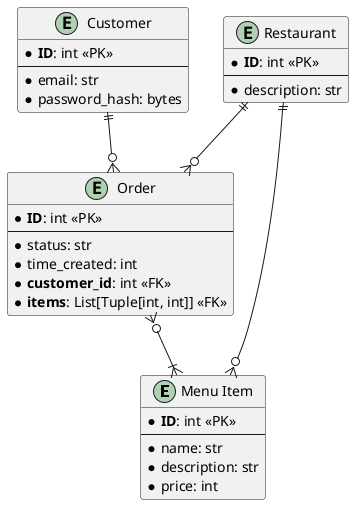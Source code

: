 @startuml

entity menu_item as "Menu Item" {
    * **ID**: int <<PK>>
    --
    * name: str
    * description: str
    * price: int
}

entity customer as "Customer" {
    * **ID**: int <<PK>>
    --
    * email: str
    * password_hash: bytes
}

entity order as "Order" {
    * **ID**: int <<PK>>
    --
    * status: str
    * time_created: int
    * **customer_id**: int <<FK>>
    * **items**: List[Tuple[int, int]] <<FK>>
}

entity restaurant as "Restaurant" {
    * **ID**: int <<PK>>
    --
    * description: str
}

order }o--|{ menu_item
customer ||--o{ order
restaurant ||--o{ order
restaurant ||--o{ menu_item

@enduml
